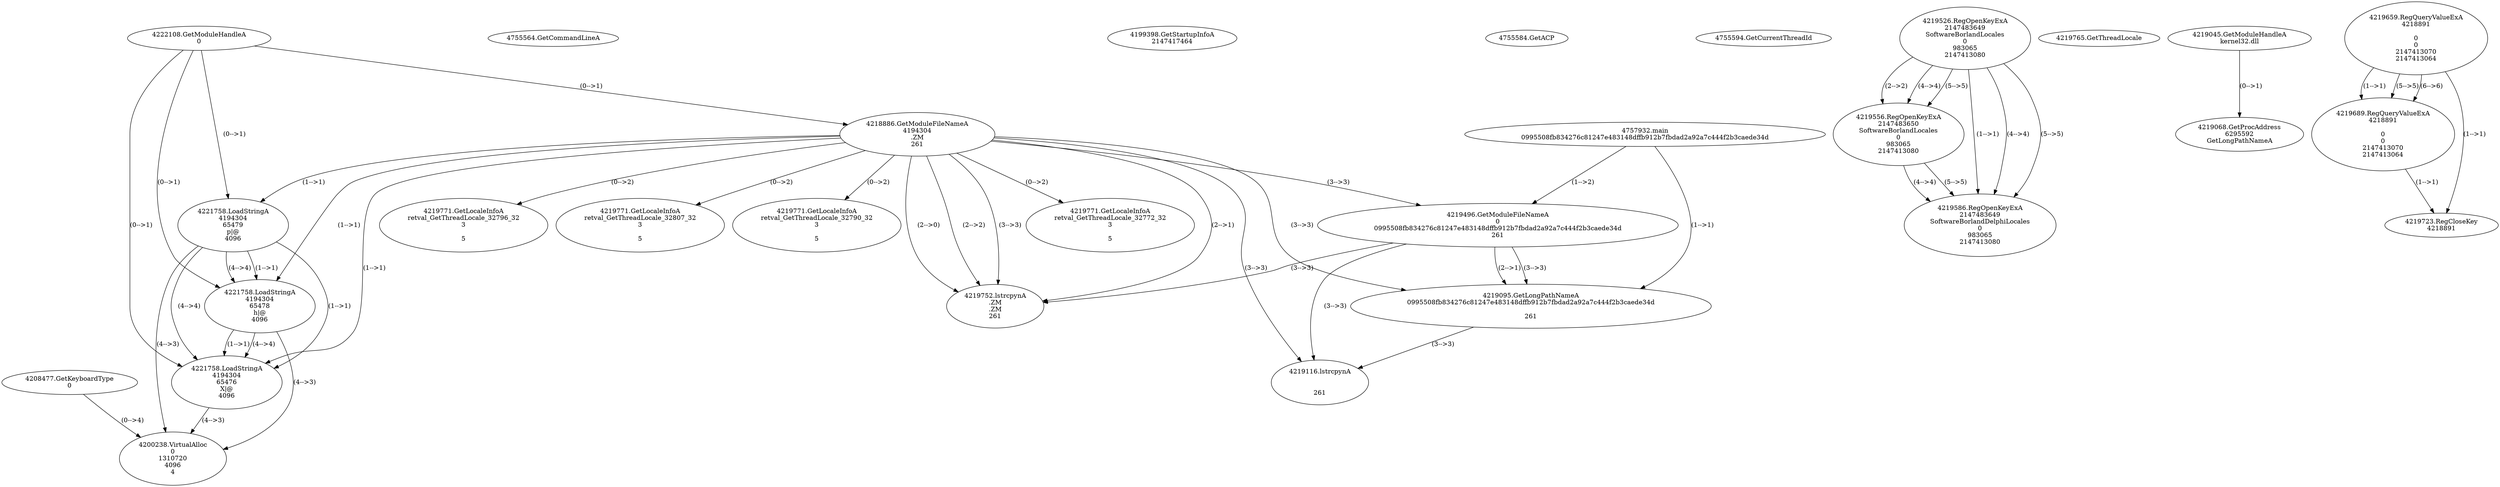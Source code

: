 // Global SCDG with merge call
digraph {
	0 [label="4757932.main
0995508fb834276c81247e483148dffb912b7fbdad2a92a7c444f2b3caede34d"]
	1 [label="4222108.GetModuleHandleA
0"]
	2 [label="4208477.GetKeyboardType
0"]
	3 [label="4755564.GetCommandLineA
"]
	4 [label="4199398.GetStartupInfoA
2147417464"]
	5 [label="4755584.GetACP
"]
	6 [label="4755594.GetCurrentThreadId
"]
	7 [label="4218886.GetModuleFileNameA
4194304
.ZM
261"]
	1 -> 7 [label="(0-->1)"]
	8 [label="4219496.GetModuleFileNameA
0
0995508fb834276c81247e483148dffb912b7fbdad2a92a7c444f2b3caede34d
261"]
	0 -> 8 [label="(1-->2)"]
	7 -> 8 [label="(3-->3)"]
	9 [label="4219526.RegOpenKeyExA
2147483649
Software\Borland\Locales
0
983065
2147413080"]
	10 [label="4219556.RegOpenKeyExA
2147483650
Software\Borland\Locales
0
983065
2147413080"]
	9 -> 10 [label="(2-->2)"]
	9 -> 10 [label="(4-->4)"]
	9 -> 10 [label="(5-->5)"]
	11 [label="4219586.RegOpenKeyExA
2147483649
Software\Borland\Delphi\Locales
0
983065
2147413080"]
	9 -> 11 [label="(1-->1)"]
	9 -> 11 [label="(4-->4)"]
	10 -> 11 [label="(4-->4)"]
	9 -> 11 [label="(5-->5)"]
	10 -> 11 [label="(5-->5)"]
	12 [label="4219752.lstrcpynA
.ZM
.ZM
261"]
	7 -> 12 [label="(2-->1)"]
	7 -> 12 [label="(2-->2)"]
	7 -> 12 [label="(3-->3)"]
	8 -> 12 [label="(3-->3)"]
	7 -> 12 [label="(2-->0)"]
	13 [label="4219765.GetThreadLocale
"]
	14 [label="4219771.GetLocaleInfoA
retval_GetThreadLocale_32772_32
3

5"]
	7 -> 14 [label="(0-->2)"]
	15 [label="4221758.LoadStringA
4194304
65479
p|@
4096"]
	1 -> 15 [label="(0-->1)"]
	7 -> 15 [label="(1-->1)"]
	16 [label="4221758.LoadStringA
4194304
65478
h|@
4096"]
	1 -> 16 [label="(0-->1)"]
	7 -> 16 [label="(1-->1)"]
	15 -> 16 [label="(1-->1)"]
	15 -> 16 [label="(4-->4)"]
	17 [label="4221758.LoadStringA
4194304
65476
X|@
4096"]
	1 -> 17 [label="(0-->1)"]
	7 -> 17 [label="(1-->1)"]
	15 -> 17 [label="(1-->1)"]
	16 -> 17 [label="(1-->1)"]
	15 -> 17 [label="(4-->4)"]
	16 -> 17 [label="(4-->4)"]
	18 [label="4200238.VirtualAlloc
0
1310720
4096
4"]
	15 -> 18 [label="(4-->3)"]
	16 -> 18 [label="(4-->3)"]
	17 -> 18 [label="(4-->3)"]
	2 -> 18 [label="(0-->4)"]
	19 [label="4219045.GetModuleHandleA
kernel32.dll"]
	20 [label="4219068.GetProcAddress
6295592
GetLongPathNameA"]
	19 -> 20 [label="(0-->1)"]
	21 [label="4219095.GetLongPathNameA
0995508fb834276c81247e483148dffb912b7fbdad2a92a7c444f2b3caede34d

261"]
	0 -> 21 [label="(1-->1)"]
	8 -> 21 [label="(2-->1)"]
	7 -> 21 [label="(3-->3)"]
	8 -> 21 [label="(3-->3)"]
	22 [label="4219116.lstrcpynA


261"]
	7 -> 22 [label="(3-->3)"]
	8 -> 22 [label="(3-->3)"]
	21 -> 22 [label="(3-->3)"]
	23 [label="4219659.RegQueryValueExA
4218891

0
0
2147413070
2147413064"]
	24 [label="4219689.RegQueryValueExA
4218891

0
0
2147413070
2147413064"]
	23 -> 24 [label="(1-->1)"]
	23 -> 24 [label="(5-->5)"]
	23 -> 24 [label="(6-->6)"]
	25 [label="4219723.RegCloseKey
4218891"]
	23 -> 25 [label="(1-->1)"]
	24 -> 25 [label="(1-->1)"]
	26 [label="4219771.GetLocaleInfoA
retval_GetThreadLocale_32796_32
3

5"]
	7 -> 26 [label="(0-->2)"]
	27 [label="4219771.GetLocaleInfoA
retval_GetThreadLocale_32807_32
3

5"]
	7 -> 27 [label="(0-->2)"]
	28 [label="4219771.GetLocaleInfoA
retval_GetThreadLocale_32790_32
3

5"]
	7 -> 28 [label="(0-->2)"]
}
